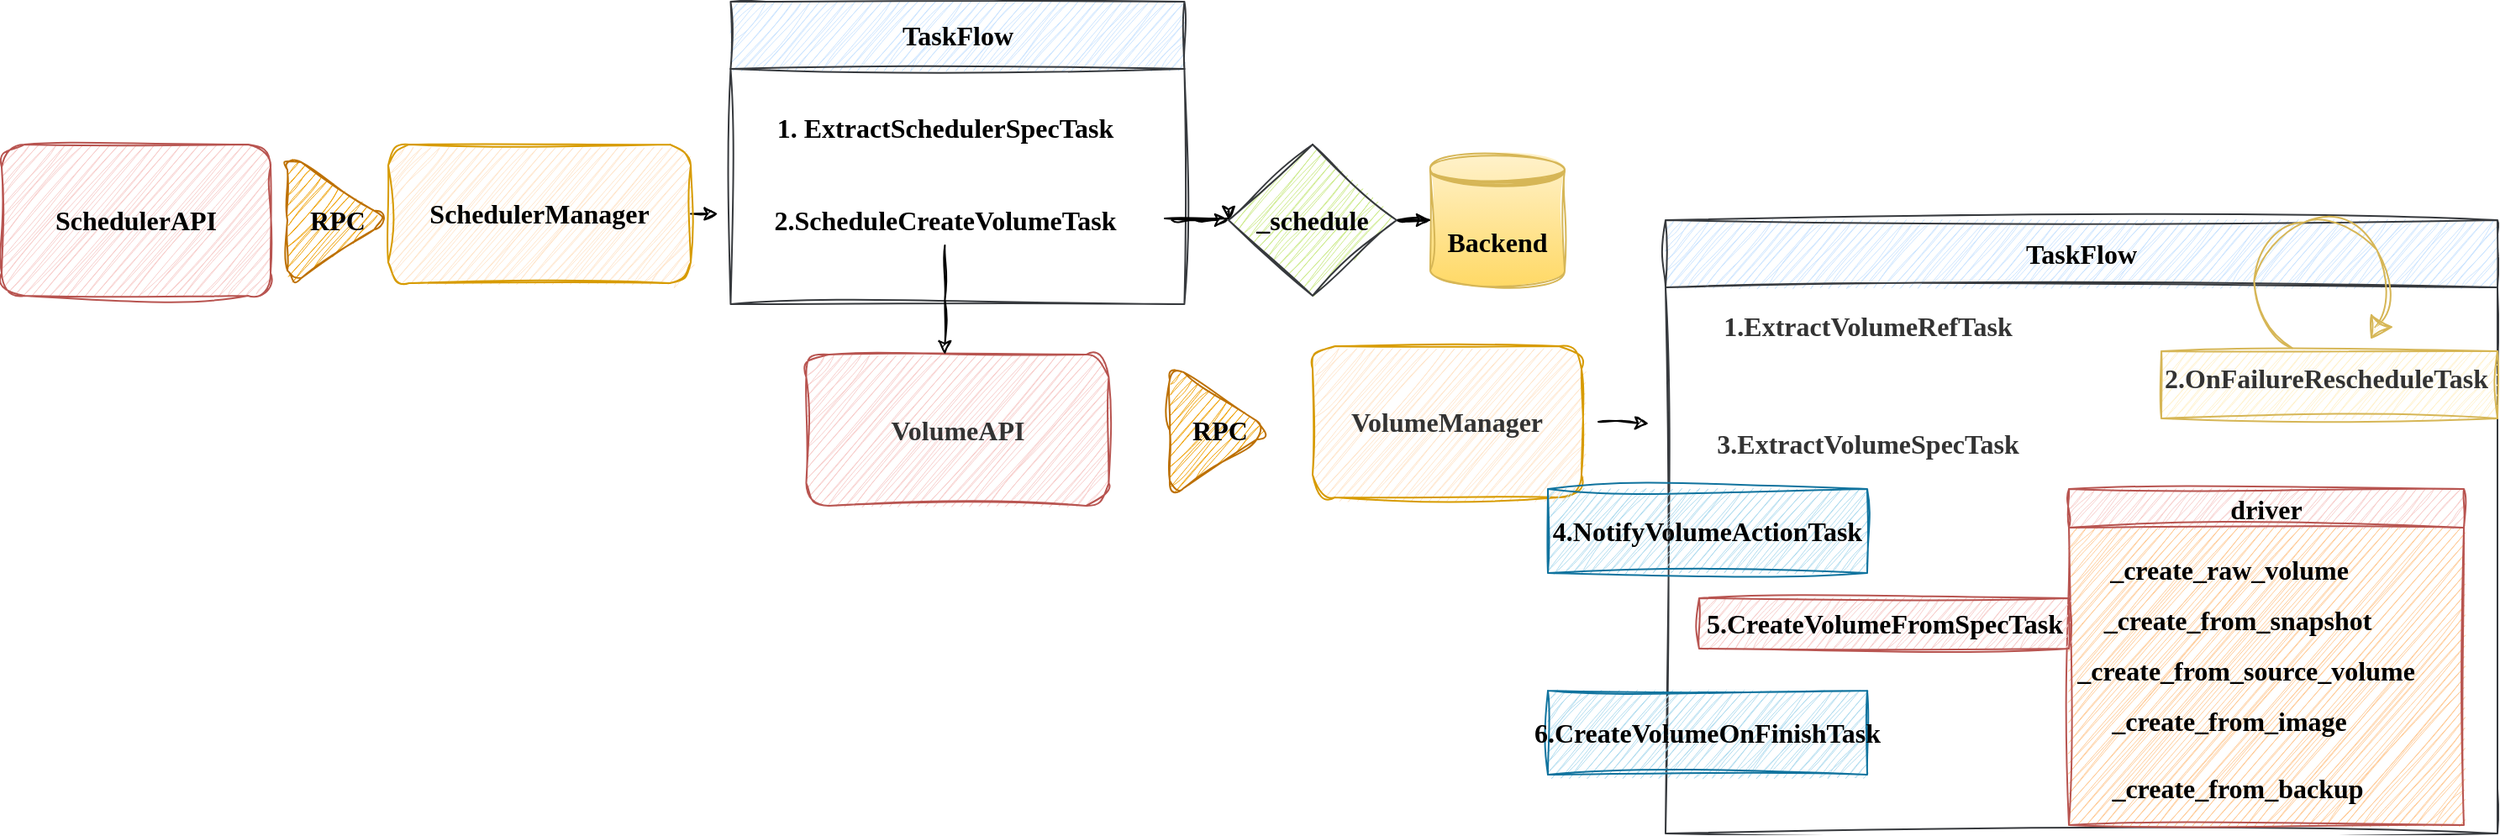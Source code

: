 <mxfile version="28.0.6">
  <diagram name="Page-1" id="sjCgAa_epbBoUUtTD81m">
    <mxGraphModel dx="1051" dy="754" grid="1" gridSize="10" guides="1" tooltips="1" connect="1" arrows="1" fold="1" page="1" pageScale="1" pageWidth="850" pageHeight="1100" math="0" shadow="0">
      <root>
        <mxCell id="0" />
        <mxCell id="1" parent="0" />
        <mxCell id="ODeFXFRrJwwFYkndYNFc-1" value="&lt;span style=&quot;caret-color: rgb(0, 122, 255); orphans: 4; text-align: left; white-space-collapse: preserve;&quot;&gt;SchedulerAPI&lt;/span&gt;" style="rounded=1;whiteSpace=wrap;html=1;hachureGap=4;fontFamily=Times New Roman;labelBackgroundColor=none;fontSize=16;fillColor=#f8cecc;strokeColor=#b85450;strokeWidth=1;sketch=1;curveFitting=1;jiggle=2;fontStyle=1" vertex="1" parent="1">
          <mxGeometry x="10" y="335" width="160" height="90" as="geometry" />
        </mxCell>
        <mxCell id="ODeFXFRrJwwFYkndYNFc-4" value="RPC" style="triangle;whiteSpace=wrap;html=1;fontFamily=Times New Roman;rounded=1;hachureGap=4;labelBackgroundColor=none;fontSize=16;fillColor=#f0a30a;fontColor=#000000;strokeColor=#BD7000;strokeWidth=1;sketch=1;curveFitting=1;jiggle=2;fontStyle=1" vertex="1" parent="1">
          <mxGeometry x="180" y="340" width="60" height="80" as="geometry" />
        </mxCell>
        <mxCell id="ODeFXFRrJwwFYkndYNFc-76" value="" style="edgeStyle=orthogonalEdgeStyle;rounded=0;hachureGap=4;orthogonalLoop=1;jettySize=auto;html=1;fontFamily=Times New Roman;strokeWidth=1;sketch=1;curveFitting=1;jiggle=2;fontSize=16;fontStyle=1;labelBackgroundColor=none;" edge="1" parent="1" source="ODeFXFRrJwwFYkndYNFc-6" target="ODeFXFRrJwwFYkndYNFc-12">
          <mxGeometry relative="1" as="geometry">
            <Array as="points">
              <mxPoint x="440" y="376" />
              <mxPoint x="440" y="376" />
            </Array>
          </mxGeometry>
        </mxCell>
        <mxCell id="ODeFXFRrJwwFYkndYNFc-6" value="&lt;span style=&quot;caret-color: rgb(0, 122, 255); orphans: 4; text-align: left; white-space-collapse: preserve;&quot;&gt;SchedulerManager&lt;/span&gt;" style="rounded=1;whiteSpace=wrap;html=1;hachureGap=4;fontFamily=Times New Roman;labelBackgroundColor=none;fontSize=16;fillColor=#ffe6cc;strokeColor=#d79b00;strokeWidth=1;sketch=1;curveFitting=1;jiggle=2;fontStyle=1" vertex="1" parent="1">
          <mxGeometry x="240" y="335" width="180" height="82.5" as="geometry" />
        </mxCell>
        <mxCell id="ODeFXFRrJwwFYkndYNFc-10" value="TaskFlow" style="swimlane;whiteSpace=wrap;html=1;hachureGap=4;fontFamily=Times New Roman;labelBackgroundColor=none;fontSize=16;strokeWidth=1;sketch=1;curveFitting=1;jiggle=2;fontStyle=1;fillColor=#cce5ff;strokeColor=#36393d;startSize=40;" vertex="1" parent="1">
          <mxGeometry x="443.72" y="250" width="270" height="180" as="geometry" />
        </mxCell>
        <mxCell id="ODeFXFRrJwwFYkndYNFc-11" value="1.&amp;nbsp;&lt;span style=&quot;caret-color: rgb(0, 122, 255); orphans: 4; text-align: left; white-space: pre-wrap;&quot;&gt;ExtractSchedulerSpecTask&lt;/span&gt;" style="text;html=1;align=center;verticalAlign=middle;resizable=0;points=[];autosize=1;strokeColor=none;fillColor=none;fontFamily=Times New Roman;fontColor=default;labelBackgroundColor=none;fontSize=16;strokeWidth=1;sketch=1;curveFitting=1;jiggle=2;fontStyle=1" vertex="1" parent="ODeFXFRrJwwFYkndYNFc-10">
          <mxGeometry x="-7.5" y="60" width="270" height="30" as="geometry" />
        </mxCell>
        <mxCell id="ODeFXFRrJwwFYkndYNFc-12" value="&lt;span style=&quot;caret-color: rgb(0, 122, 255); orphans: 4; text-align: left; white-space: pre-wrap;&quot;&gt;2.ScheduleCreateVolumeTask&lt;/span&gt;" style="text;html=1;align=center;verticalAlign=middle;resizable=0;points=[];autosize=1;strokeColor=none;fillColor=none;fontFamily=Times New Roman;fontColor=default;labelBackgroundColor=none;fontSize=16;strokeWidth=1;sketch=1;curveFitting=1;jiggle=2;fontStyle=1" vertex="1" parent="ODeFXFRrJwwFYkndYNFc-10">
          <mxGeometry x="-7.5" y="115" width="270" height="30" as="geometry" />
        </mxCell>
        <mxCell id="ODeFXFRrJwwFYkndYNFc-21" value="" style="edgeStyle=orthogonalEdgeStyle;rounded=0;hachureGap=4;orthogonalLoop=1;jettySize=auto;html=1;fontFamily=Times New Roman;fontSize=16;labelBackgroundColor=none;strokeWidth=1;sketch=1;curveFitting=1;jiggle=2;fontStyle=1" edge="1" parent="1" source="ODeFXFRrJwwFYkndYNFc-16" target="ODeFXFRrJwwFYkndYNFc-20">
          <mxGeometry relative="1" as="geometry" />
        </mxCell>
        <mxCell id="ODeFXFRrJwwFYkndYNFc-16" value="&lt;div style=&quot;line-height: 18px; white-space: pre;&quot;&gt;&lt;span&gt;&lt;font&gt;_schedule&lt;/font&gt;&lt;/span&gt;&lt;/div&gt;" style="rhombus;whiteSpace=wrap;html=1;hachureGap=4;fontFamily=Times New Roman;labelBackgroundColor=none;fontSize=16;strokeWidth=1;fillColor=#cdeb8b;strokeColor=#36393d;sketch=1;curveFitting=1;jiggle=2;fontStyle=1" vertex="1" parent="1">
          <mxGeometry x="740" y="335" width="100" height="90" as="geometry" />
        </mxCell>
        <mxCell id="ODeFXFRrJwwFYkndYNFc-17" value="" style="edgeStyle=orthogonalEdgeStyle;rounded=0;hachureGap=4;orthogonalLoop=1;jettySize=auto;html=1;fontFamily=Times New Roman;fontColor=default;labelBackgroundColor=none;fontSize=16;entryX=0;entryY=0.5;entryDx=0;entryDy=0;strokeWidth=1;sketch=1;curveFitting=1;jiggle=2;fontStyle=1" edge="1" parent="1" target="ODeFXFRrJwwFYkndYNFc-16">
          <mxGeometry relative="1" as="geometry">
            <mxPoint x="702" y="379" as="sourcePoint" />
            <mxPoint x="726.278" y="380.053" as="targetPoint" />
          </mxGeometry>
        </mxCell>
        <mxCell id="ODeFXFRrJwwFYkndYNFc-20" value="Backend" style="shape=datastore;whiteSpace=wrap;html=1;hachureGap=4;fontFamily=Times New Roman;fontSize=16;labelBackgroundColor=none;strokeWidth=1;fillColor=#fff2cc;strokeColor=#d6b656;gradientColor=#ffd966;sketch=1;curveFitting=1;jiggle=2;fontStyle=1" vertex="1" parent="1">
          <mxGeometry x="860" y="340" width="80" height="80" as="geometry" />
        </mxCell>
        <mxCell id="ODeFXFRrJwwFYkndYNFc-24" value="&lt;span style=&quot;caret-color: rgb(0, 122, 255); color: rgb(51, 51, 51); orphans: 4; text-align: left; white-space-collapse: preserve;&quot;&gt;VolumeAPI&lt;/span&gt;" style="rounded=1;whiteSpace=wrap;html=1;hachureGap=4;fontFamily=Times New Roman;fontSize=16;labelBackgroundColor=none;fillColor=#f8cecc;strokeColor=#b85450;strokeWidth=1;sketch=1;curveFitting=1;jiggle=2;fontStyle=1" vertex="1" parent="1">
          <mxGeometry x="488.72" y="460" width="180" height="90" as="geometry" />
        </mxCell>
        <mxCell id="ODeFXFRrJwwFYkndYNFc-25" value="" style="edgeStyle=orthogonalEdgeStyle;rounded=0;hachureGap=4;orthogonalLoop=1;jettySize=auto;html=1;fontFamily=Times New Roman;fontSize=16;labelBackgroundColor=none;strokeWidth=1;sketch=1;curveFitting=1;jiggle=2;fontStyle=1" edge="1" parent="1" source="ODeFXFRrJwwFYkndYNFc-12">
          <mxGeometry relative="1" as="geometry">
            <mxPoint x="571.22" y="460" as="targetPoint" />
          </mxGeometry>
        </mxCell>
        <mxCell id="ODeFXFRrJwwFYkndYNFc-26" value="RPC" style="triangle;whiteSpace=wrap;html=1;fontFamily=Times New Roman;rounded=1;hachureGap=4;labelBackgroundColor=none;fontSize=16;fillColor=#f0a30a;fontColor=#000000;strokeColor=#BD7000;strokeWidth=1;sketch=1;curveFitting=1;jiggle=2;fontStyle=1" vertex="1" parent="1">
          <mxGeometry x="705" y="465" width="60" height="80" as="geometry" />
        </mxCell>
        <mxCell id="ODeFXFRrJwwFYkndYNFc-27" value="&lt;span style=&quot;caret-color: rgb(0, 122, 255); color: rgb(51, 51, 51); orphans: 4; text-align: left; white-space-collapse: preserve;&quot;&gt;VolumeManager&lt;/span&gt;" style="rounded=1;whiteSpace=wrap;html=1;hachureGap=4;fontFamily=Times New Roman;labelBackgroundColor=none;fontSize=16;fillColor=#ffe6cc;strokeColor=#d79b00;strokeWidth=1;sketch=1;curveFitting=1;jiggle=2;fontStyle=1" vertex="1" parent="1">
          <mxGeometry x="790" y="455" width="160" height="90" as="geometry" />
        </mxCell>
        <mxCell id="ODeFXFRrJwwFYkndYNFc-28" value="TaskFlow" style="swimlane;whiteSpace=wrap;html=1;hachureGap=4;fontFamily=Times New Roman;labelBackgroundColor=none;fontSize=16;strokeWidth=1;sketch=1;curveFitting=1;jiggle=2;fontStyle=1;fillColor=#cce5ff;strokeColor=#36393d;startSize=40;" vertex="1" parent="1">
          <mxGeometry x="1000" y="380" width="495" height="365" as="geometry" />
        </mxCell>
        <mxCell id="ODeFXFRrJwwFYkndYNFc-83" value="driver" style="swimlane;whiteSpace=wrap;html=1;hachureGap=4;fontFamily=Times New Roman;fillColor=#f8cecc;strokeColor=#b85450;sketch=1;curveFitting=1;jiggle=2;swimlaneFillColor=#FFCC99;fontSize=16;fontStyle=1;labelBackgroundColor=none;" vertex="1" parent="ODeFXFRrJwwFYkndYNFc-28">
          <mxGeometry x="240" y="160" width="235" height="200" as="geometry" />
        </mxCell>
        <mxCell id="ODeFXFRrJwwFYkndYNFc-87" value="_create_from_image" style="text;html=1;align=center;verticalAlign=middle;resizable=0;points=[];autosize=1;strokeColor=none;fillColor=none;fontFamily=Times New Roman;sketch=1;curveFitting=1;jiggle=2;fontSize=16;fontStyle=1;labelBackgroundColor=none;" vertex="1" parent="ODeFXFRrJwwFYkndYNFc-83">
          <mxGeometry x="15" y="123" width="160" height="30" as="geometry" />
        </mxCell>
        <mxCell id="ODeFXFRrJwwFYkndYNFc-86" value="_create_from_source_volume" style="text;html=1;align=center;verticalAlign=middle;resizable=0;points=[];autosize=1;strokeColor=none;fillColor=none;fontFamily=Times New Roman;sketch=1;curveFitting=1;jiggle=2;fontSize=16;fontStyle=1;labelBackgroundColor=none;" vertex="1" parent="ODeFXFRrJwwFYkndYNFc-83">
          <mxGeometry y="93" width="210" height="30" as="geometry" />
        </mxCell>
        <mxCell id="ODeFXFRrJwwFYkndYNFc-88" value="_create_from_backup" style="text;html=1;align=center;verticalAlign=middle;resizable=0;points=[];autosize=1;strokeColor=none;fillColor=none;fontFamily=Times New Roman;sketch=1;curveFitting=1;jiggle=2;fontSize=16;fontStyle=1;labelBackgroundColor=none;" vertex="1" parent="ODeFXFRrJwwFYkndYNFc-83">
          <mxGeometry x="20" y="163" width="160" height="30" as="geometry" />
        </mxCell>
        <mxCell id="ODeFXFRrJwwFYkndYNFc-85" value="_create_from_snapshot" style="text;html=1;align=center;verticalAlign=middle;resizable=0;points=[];autosize=1;strokeColor=none;fillColor=none;fontFamily=Times New Roman;sketch=1;curveFitting=1;jiggle=2;fontSize=16;fontStyle=1;labelBackgroundColor=none;" vertex="1" parent="ODeFXFRrJwwFYkndYNFc-83">
          <mxGeometry x="15" y="63" width="170" height="30" as="geometry" />
        </mxCell>
        <mxCell id="ODeFXFRrJwwFYkndYNFc-84" value="_create_raw_volume" style="text;html=1;align=center;verticalAlign=middle;resizable=0;points=[];autosize=1;strokeColor=none;fillColor=none;fontFamily=Times New Roman;sketch=1;curveFitting=1;jiggle=2;fontSize=16;fontStyle=1;labelBackgroundColor=none;" vertex="1" parent="ODeFXFRrJwwFYkndYNFc-83">
          <mxGeometry x="15" y="33" width="160" height="30" as="geometry" />
        </mxCell>
        <mxCell id="ODeFXFRrJwwFYkndYNFc-29" value="&lt;span style=&quot;caret-color: rgb(0, 122, 255); color: rgb(51, 51, 51); orphans: 4; text-align: left; white-space: pre-wrap;&quot;&gt;1.ExtractVolumeRefTask&lt;/span&gt;" style="text;html=1;align=center;verticalAlign=middle;resizable=0;points=[];autosize=1;strokeColor=none;fillColor=none;fontFamily=Times New Roman;fontColor=default;labelBackgroundColor=none;fontSize=16;strokeWidth=1;sketch=1;curveFitting=1;jiggle=2;fontStyle=1" vertex="1" parent="ODeFXFRrJwwFYkndYNFc-28">
          <mxGeometry x="5" y="48" width="230" height="30" as="geometry" />
        </mxCell>
        <mxCell id="ODeFXFRrJwwFYkndYNFc-33" value="&lt;span style=&quot;caret-color: rgb(0, 122, 255); color: rgb(51, 51, 51); orphans: 4; text-align: left; white-space: pre-wrap;&quot;&gt;3.ExtractVolumeSpecTask&lt;/span&gt;" style="text;html=1;align=center;verticalAlign=middle;resizable=0;points=[];autosize=1;strokeColor=none;fillColor=none;fontFamily=Times New Roman;fontSize=16;labelBackgroundColor=none;strokeWidth=1;sketch=1;curveFitting=1;jiggle=2;fontStyle=1" vertex="1" parent="ODeFXFRrJwwFYkndYNFc-28">
          <mxGeometry y="118" width="240" height="30" as="geometry" />
        </mxCell>
        <mxCell id="ODeFXFRrJwwFYkndYNFc-38" value="&lt;font&gt;5.CreateVolumeFromSpecTask&lt;/font&gt;" style="text;html=1;align=center;verticalAlign=middle;resizable=0;points=[];autosize=1;fontFamily=Times New Roman;fontSize=16;labelBackgroundColor=none;strokeWidth=1;labelBorderColor=none;fillColor=#f8cecc;strokeColor=#b85450;sketch=1;curveFitting=1;jiggle=2;fontStyle=1" vertex="1" parent="ODeFXFRrJwwFYkndYNFc-28">
          <mxGeometry x="20" y="225" width="220" height="30" as="geometry" />
        </mxCell>
        <mxCell id="ODeFXFRrJwwFYkndYNFc-58" value="&lt;span style=&quot;text-wrap-mode: nowrap;&quot;&gt;4.NotifyVolumeActionTask&lt;/span&gt;" style="html=1;whiteSpace=wrap;container=1;recursiveResize=0;collapsible=0;hachureGap=4;fontFamily=Times New Roman;fontSize=16;strokeWidth=1;fillColor=#b1ddf0;strokeColor=#10739e;sketch=1;curveFitting=1;jiggle=2;fontStyle=1;labelBackgroundColor=none;" vertex="1" parent="ODeFXFRrJwwFYkndYNFc-28">
          <mxGeometry x="-70" y="160" width="190" height="50" as="geometry" />
        </mxCell>
        <mxCell id="ODeFXFRrJwwFYkndYNFc-61" value="&lt;span style=&quot;text-wrap-mode: nowrap;&quot;&gt;6.CreateVolumeOnFinishTask&lt;/span&gt;" style="html=1;whiteSpace=wrap;container=1;recursiveResize=0;collapsible=0;hachureGap=4;fontFamily=Times New Roman;fontSize=16;strokeWidth=1;fillColor=#b1ddf0;strokeColor=#10739e;sketch=1;curveFitting=1;jiggle=2;fontStyle=1;labelBackgroundColor=none;" vertex="1" parent="ODeFXFRrJwwFYkndYNFc-28">
          <mxGeometry x="-70" y="280" width="190" height="50" as="geometry" />
        </mxCell>
        <mxCell id="ODeFXFRrJwwFYkndYNFc-32" value="&lt;span style=&quot;caret-color: rgb(0, 122, 255); color: rgb(51, 51, 51); font-variant-caps: normal; letter-spacing: normal; orphans: 4; text-align: left; text-indent: 0px; text-transform: none; white-space: pre-wrap; word-spacing: 0px; -webkit-text-stroke-width: 0px; text-decoration: none; float: none; display: inline !important;&quot;&gt;2.OnFailureRescheduleTask&lt;/span&gt;" style="text;whiteSpace=wrap;html=1;fontFamily=Times New Roman;fontSize=16;labelBackgroundColor=none;strokeWidth=1;fillColor=#fff2cc;strokeColor=#d6b656;sketch=1;curveFitting=1;jiggle=2;fontStyle=1" vertex="1" parent="ODeFXFRrJwwFYkndYNFc-28">
          <mxGeometry x="295" y="78" width="200" height="40" as="geometry" />
        </mxCell>
        <mxCell id="ODeFXFRrJwwFYkndYNFc-42" value="" style="endArrow=classic;html=1;rounded=0;hachureGap=4;fontFamily=Times New Roman;fontSize=16;strokeWidth=1;sketch=1;curveFitting=1;jiggle=2;fontStyle=1;labelBackgroundColor=none;shape=filledEdge;" edge="1" parent="1">
          <mxGeometry width="50" height="50" relative="1" as="geometry">
            <mxPoint x="960" y="500" as="sourcePoint" />
            <mxPoint x="990" y="501" as="targetPoint" />
          </mxGeometry>
        </mxCell>
        <mxCell id="ODeFXFRrJwwFYkndYNFc-68" value="" style="verticalLabelPosition=bottom;verticalAlign=top;html=1;shape=mxgraph.basic.arc;startAngle=0.348;endAngle=0.129;hachureGap=4;fontFamily=Times New Roman;rotation=80;fontSize=16;strokeWidth=1;fillColor=#fff2cc;strokeColor=#d6b656;sketch=1;curveFitting=1;jiggle=2;fontStyle=1;labelBackgroundColor=none;" vertex="1" parent="1">
          <mxGeometry x="1350" y="380" width="80" height="80" as="geometry" />
        </mxCell>
        <mxCell id="ODeFXFRrJwwFYkndYNFc-71" value="" style="shape=mxgraph.arrows2.wedgeArrow;html=1;bendable=0;startWidth=7;fillColor=#fff2cc;defaultFillColor=invert;defaultGradientColor=invert;rounded=0;hachureGap=4;fontFamily=Times New Roman;fontSize=16;strokeWidth=1;strokeColor=#d6b656;sketch=1;curveFitting=1;jiggle=2;fontStyle=1;labelBackgroundColor=none;" edge="1" parent="1">
          <mxGeometry width="100" height="100" relative="1" as="geometry">
            <mxPoint x="1426" y="440" as="sourcePoint" />
            <mxPoint x="1420" y="450" as="targetPoint" />
          </mxGeometry>
        </mxCell>
        <mxCell id="ODeFXFRrJwwFYkndYNFc-74" value="" style="edgeStyle=orthogonalEdgeStyle;rounded=0;hachureGap=4;orthogonalLoop=1;jettySize=auto;html=1;fontFamily=Times New Roman;strokeWidth=1;sketch=1;curveFitting=1;jiggle=2;fontSize=16;fontStyle=1;labelBackgroundColor=none;" edge="1" parent="1" source="ODeFXFRrJwwFYkndYNFc-12" target="ODeFXFRrJwwFYkndYNFc-16">
          <mxGeometry relative="1" as="geometry" />
        </mxCell>
      </root>
    </mxGraphModel>
  </diagram>
</mxfile>
